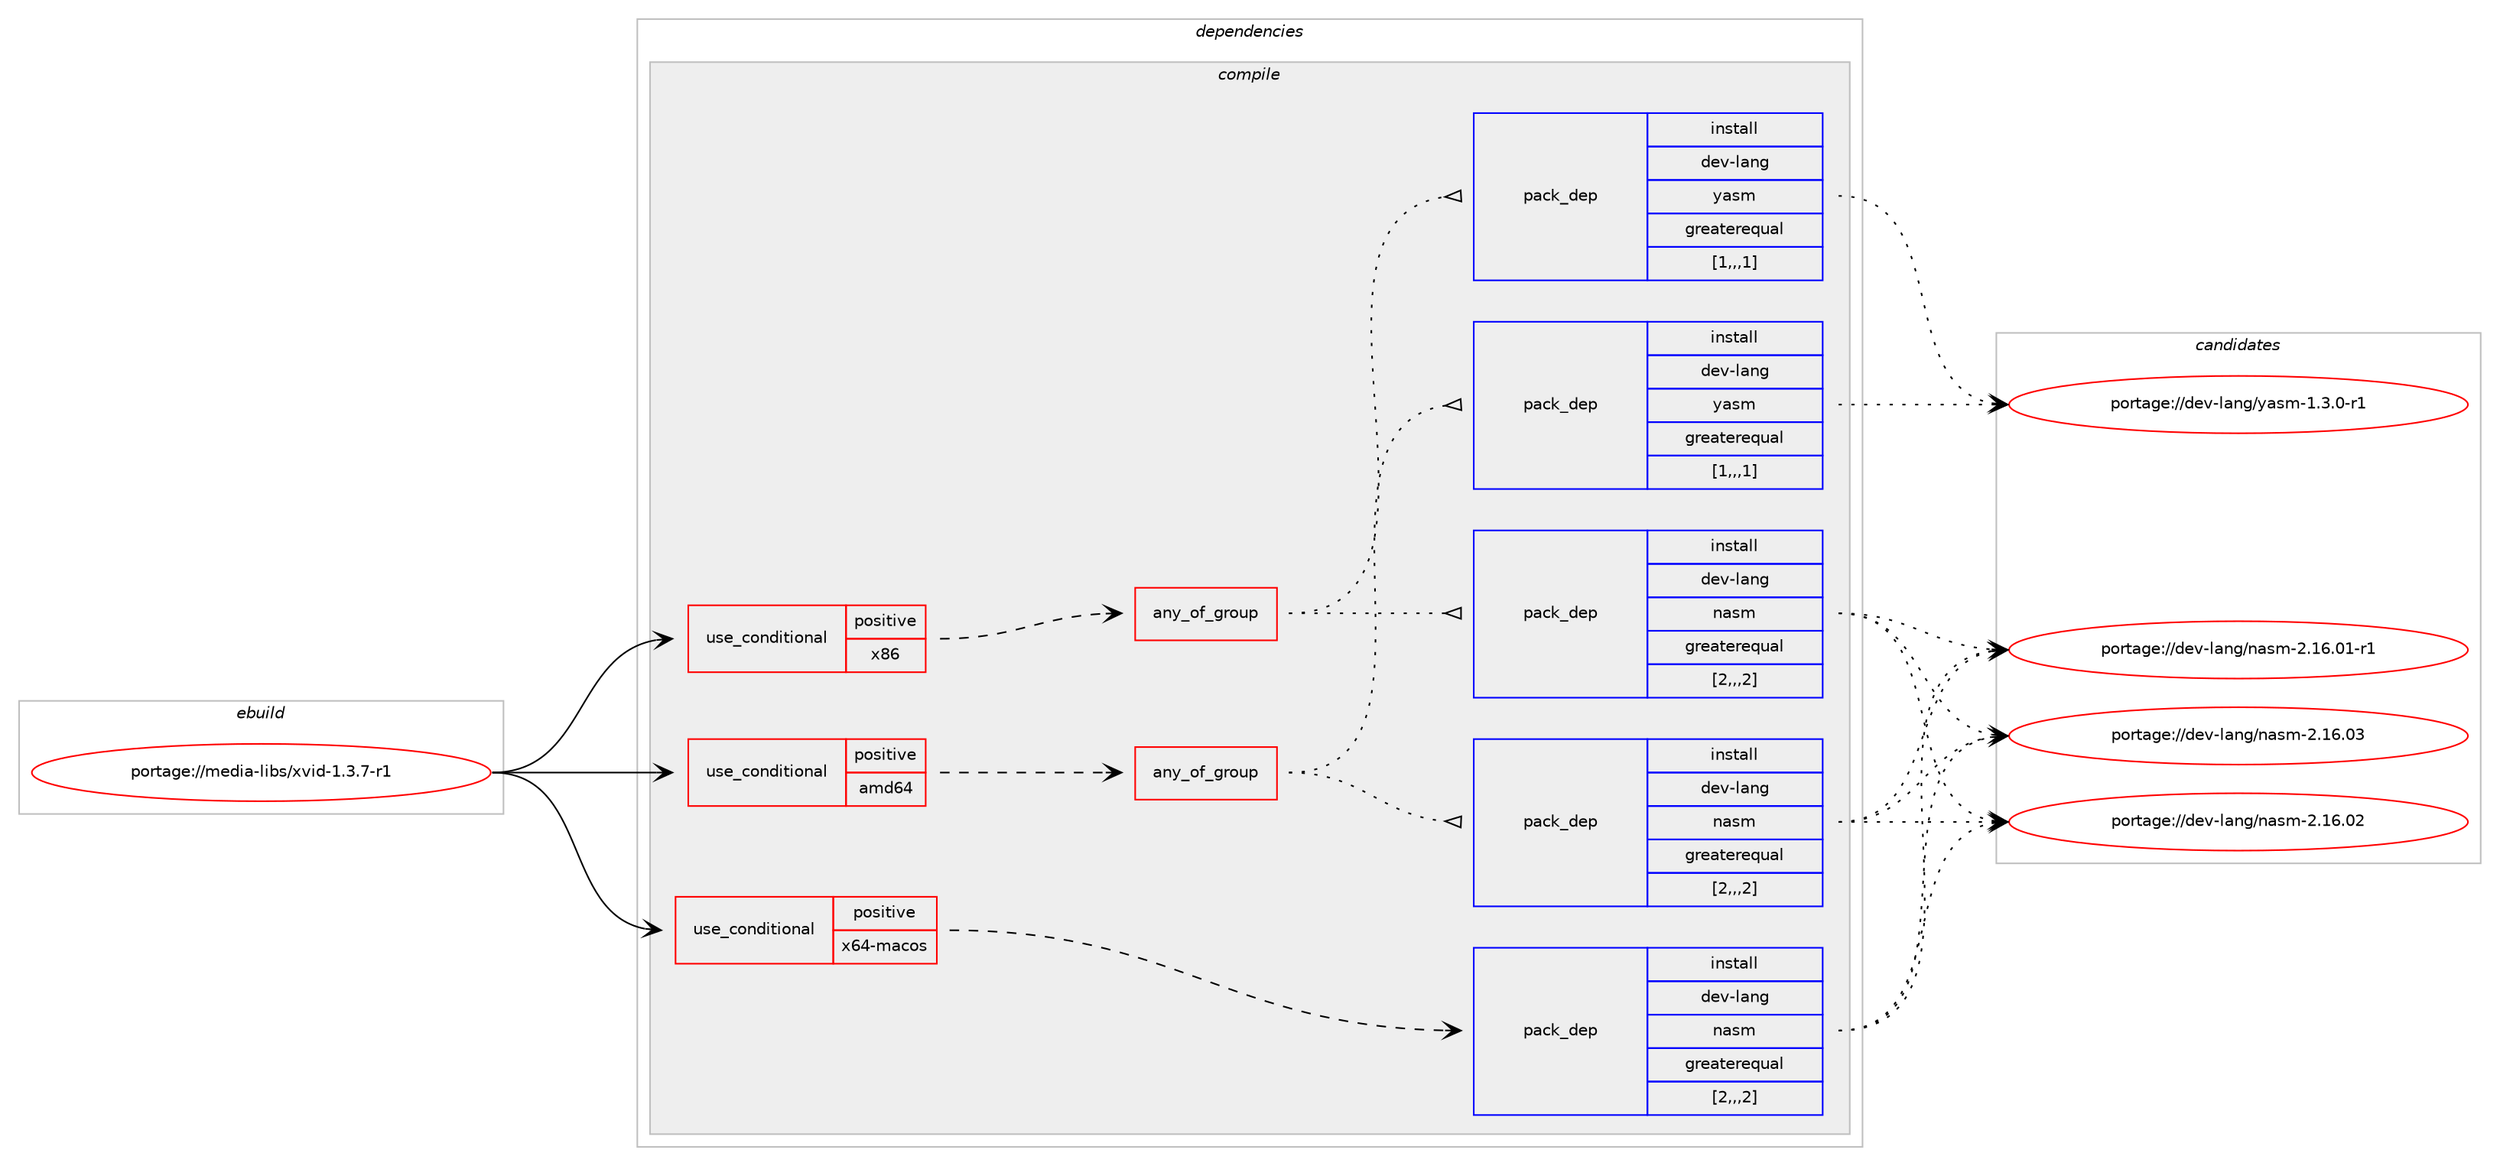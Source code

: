 digraph prolog {

# *************
# Graph options
# *************

newrank=true;
concentrate=true;
compound=true;
graph [rankdir=LR,fontname=Helvetica,fontsize=10,ranksep=1.5];#, ranksep=2.5, nodesep=0.2];
edge  [arrowhead=vee];
node  [fontname=Helvetica,fontsize=10];

# **********
# The ebuild
# **********

subgraph cluster_leftcol {
color=gray;
label=<<i>ebuild</i>>;
id [label="portage://media-libs/xvid-1.3.7-r1", color=red, width=4, href="../media-libs/xvid-1.3.7-r1.svg"];
}

# ****************
# The dependencies
# ****************

subgraph cluster_midcol {
color=gray;
label=<<i>dependencies</i>>;
subgraph cluster_compile {
fillcolor="#eeeeee";
style=filled;
label=<<i>compile</i>>;
subgraph cond78142 {
dependency306984 [label=<<TABLE BORDER="0" CELLBORDER="1" CELLSPACING="0" CELLPADDING="4"><TR><TD ROWSPAN="3" CELLPADDING="10">use_conditional</TD></TR><TR><TD>positive</TD></TR><TR><TD>amd64</TD></TR></TABLE>>, shape=none, color=red];
subgraph any2216 {
dependency306985 [label=<<TABLE BORDER="0" CELLBORDER="1" CELLSPACING="0" CELLPADDING="4"><TR><TD CELLPADDING="10">any_of_group</TD></TR></TABLE>>, shape=none, color=red];subgraph pack226463 {
dependency306986 [label=<<TABLE BORDER="0" CELLBORDER="1" CELLSPACING="0" CELLPADDING="4" WIDTH="220"><TR><TD ROWSPAN="6" CELLPADDING="30">pack_dep</TD></TR><TR><TD WIDTH="110">install</TD></TR><TR><TD>dev-lang</TD></TR><TR><TD>yasm</TD></TR><TR><TD>greaterequal</TD></TR><TR><TD>[1,,,1]</TD></TR></TABLE>>, shape=none, color=blue];
}
dependency306985:e -> dependency306986:w [weight=20,style="dotted",arrowhead="oinv"];
subgraph pack226464 {
dependency306987 [label=<<TABLE BORDER="0" CELLBORDER="1" CELLSPACING="0" CELLPADDING="4" WIDTH="220"><TR><TD ROWSPAN="6" CELLPADDING="30">pack_dep</TD></TR><TR><TD WIDTH="110">install</TD></TR><TR><TD>dev-lang</TD></TR><TR><TD>nasm</TD></TR><TR><TD>greaterequal</TD></TR><TR><TD>[2,,,2]</TD></TR></TABLE>>, shape=none, color=blue];
}
dependency306985:e -> dependency306987:w [weight=20,style="dotted",arrowhead="oinv"];
}
dependency306984:e -> dependency306985:w [weight=20,style="dashed",arrowhead="vee"];
}
id:e -> dependency306984:w [weight=20,style="solid",arrowhead="vee"];
subgraph cond78143 {
dependency306988 [label=<<TABLE BORDER="0" CELLBORDER="1" CELLSPACING="0" CELLPADDING="4"><TR><TD ROWSPAN="3" CELLPADDING="10">use_conditional</TD></TR><TR><TD>positive</TD></TR><TR><TD>x64-macos</TD></TR></TABLE>>, shape=none, color=red];
subgraph pack226465 {
dependency306989 [label=<<TABLE BORDER="0" CELLBORDER="1" CELLSPACING="0" CELLPADDING="4" WIDTH="220"><TR><TD ROWSPAN="6" CELLPADDING="30">pack_dep</TD></TR><TR><TD WIDTH="110">install</TD></TR><TR><TD>dev-lang</TD></TR><TR><TD>nasm</TD></TR><TR><TD>greaterequal</TD></TR><TR><TD>[2,,,2]</TD></TR></TABLE>>, shape=none, color=blue];
}
dependency306988:e -> dependency306989:w [weight=20,style="dashed",arrowhead="vee"];
}
id:e -> dependency306988:w [weight=20,style="solid",arrowhead="vee"];
subgraph cond78144 {
dependency306990 [label=<<TABLE BORDER="0" CELLBORDER="1" CELLSPACING="0" CELLPADDING="4"><TR><TD ROWSPAN="3" CELLPADDING="10">use_conditional</TD></TR><TR><TD>positive</TD></TR><TR><TD>x86</TD></TR></TABLE>>, shape=none, color=red];
subgraph any2217 {
dependency306991 [label=<<TABLE BORDER="0" CELLBORDER="1" CELLSPACING="0" CELLPADDING="4"><TR><TD CELLPADDING="10">any_of_group</TD></TR></TABLE>>, shape=none, color=red];subgraph pack226466 {
dependency306992 [label=<<TABLE BORDER="0" CELLBORDER="1" CELLSPACING="0" CELLPADDING="4" WIDTH="220"><TR><TD ROWSPAN="6" CELLPADDING="30">pack_dep</TD></TR><TR><TD WIDTH="110">install</TD></TR><TR><TD>dev-lang</TD></TR><TR><TD>yasm</TD></TR><TR><TD>greaterequal</TD></TR><TR><TD>[1,,,1]</TD></TR></TABLE>>, shape=none, color=blue];
}
dependency306991:e -> dependency306992:w [weight=20,style="dotted",arrowhead="oinv"];
subgraph pack226467 {
dependency306993 [label=<<TABLE BORDER="0" CELLBORDER="1" CELLSPACING="0" CELLPADDING="4" WIDTH="220"><TR><TD ROWSPAN="6" CELLPADDING="30">pack_dep</TD></TR><TR><TD WIDTH="110">install</TD></TR><TR><TD>dev-lang</TD></TR><TR><TD>nasm</TD></TR><TR><TD>greaterequal</TD></TR><TR><TD>[2,,,2]</TD></TR></TABLE>>, shape=none, color=blue];
}
dependency306991:e -> dependency306993:w [weight=20,style="dotted",arrowhead="oinv"];
}
dependency306990:e -> dependency306991:w [weight=20,style="dashed",arrowhead="vee"];
}
id:e -> dependency306990:w [weight=20,style="solid",arrowhead="vee"];
}
subgraph cluster_compileandrun {
fillcolor="#eeeeee";
style=filled;
label=<<i>compile and run</i>>;
}
subgraph cluster_run {
fillcolor="#eeeeee";
style=filled;
label=<<i>run</i>>;
}
}

# **************
# The candidates
# **************

subgraph cluster_choices {
rank=same;
color=gray;
label=<<i>candidates</i>>;

subgraph choice226463 {
color=black;
nodesep=1;
choice100101118451089711010347121971151094549465146484511449 [label="portage://dev-lang/yasm-1.3.0-r1", color=red, width=4,href="../dev-lang/yasm-1.3.0-r1.svg"];
dependency306986:e -> choice100101118451089711010347121971151094549465146484511449:w [style=dotted,weight="100"];
}
subgraph choice226464 {
color=black;
nodesep=1;
choice100101118451089711010347110971151094550464954464851 [label="portage://dev-lang/nasm-2.16.03", color=red, width=4,href="../dev-lang/nasm-2.16.03.svg"];
choice100101118451089711010347110971151094550464954464850 [label="portage://dev-lang/nasm-2.16.02", color=red, width=4,href="../dev-lang/nasm-2.16.02.svg"];
choice1001011184510897110103471109711510945504649544648494511449 [label="portage://dev-lang/nasm-2.16.01-r1", color=red, width=4,href="../dev-lang/nasm-2.16.01-r1.svg"];
dependency306987:e -> choice100101118451089711010347110971151094550464954464851:w [style=dotted,weight="100"];
dependency306987:e -> choice100101118451089711010347110971151094550464954464850:w [style=dotted,weight="100"];
dependency306987:e -> choice1001011184510897110103471109711510945504649544648494511449:w [style=dotted,weight="100"];
}
subgraph choice226465 {
color=black;
nodesep=1;
choice100101118451089711010347110971151094550464954464851 [label="portage://dev-lang/nasm-2.16.03", color=red, width=4,href="../dev-lang/nasm-2.16.03.svg"];
choice100101118451089711010347110971151094550464954464850 [label="portage://dev-lang/nasm-2.16.02", color=red, width=4,href="../dev-lang/nasm-2.16.02.svg"];
choice1001011184510897110103471109711510945504649544648494511449 [label="portage://dev-lang/nasm-2.16.01-r1", color=red, width=4,href="../dev-lang/nasm-2.16.01-r1.svg"];
dependency306989:e -> choice100101118451089711010347110971151094550464954464851:w [style=dotted,weight="100"];
dependency306989:e -> choice100101118451089711010347110971151094550464954464850:w [style=dotted,weight="100"];
dependency306989:e -> choice1001011184510897110103471109711510945504649544648494511449:w [style=dotted,weight="100"];
}
subgraph choice226466 {
color=black;
nodesep=1;
choice100101118451089711010347121971151094549465146484511449 [label="portage://dev-lang/yasm-1.3.0-r1", color=red, width=4,href="../dev-lang/yasm-1.3.0-r1.svg"];
dependency306992:e -> choice100101118451089711010347121971151094549465146484511449:w [style=dotted,weight="100"];
}
subgraph choice226467 {
color=black;
nodesep=1;
choice100101118451089711010347110971151094550464954464851 [label="portage://dev-lang/nasm-2.16.03", color=red, width=4,href="../dev-lang/nasm-2.16.03.svg"];
choice100101118451089711010347110971151094550464954464850 [label="portage://dev-lang/nasm-2.16.02", color=red, width=4,href="../dev-lang/nasm-2.16.02.svg"];
choice1001011184510897110103471109711510945504649544648494511449 [label="portage://dev-lang/nasm-2.16.01-r1", color=red, width=4,href="../dev-lang/nasm-2.16.01-r1.svg"];
dependency306993:e -> choice100101118451089711010347110971151094550464954464851:w [style=dotted,weight="100"];
dependency306993:e -> choice100101118451089711010347110971151094550464954464850:w [style=dotted,weight="100"];
dependency306993:e -> choice1001011184510897110103471109711510945504649544648494511449:w [style=dotted,weight="100"];
}
}

}
